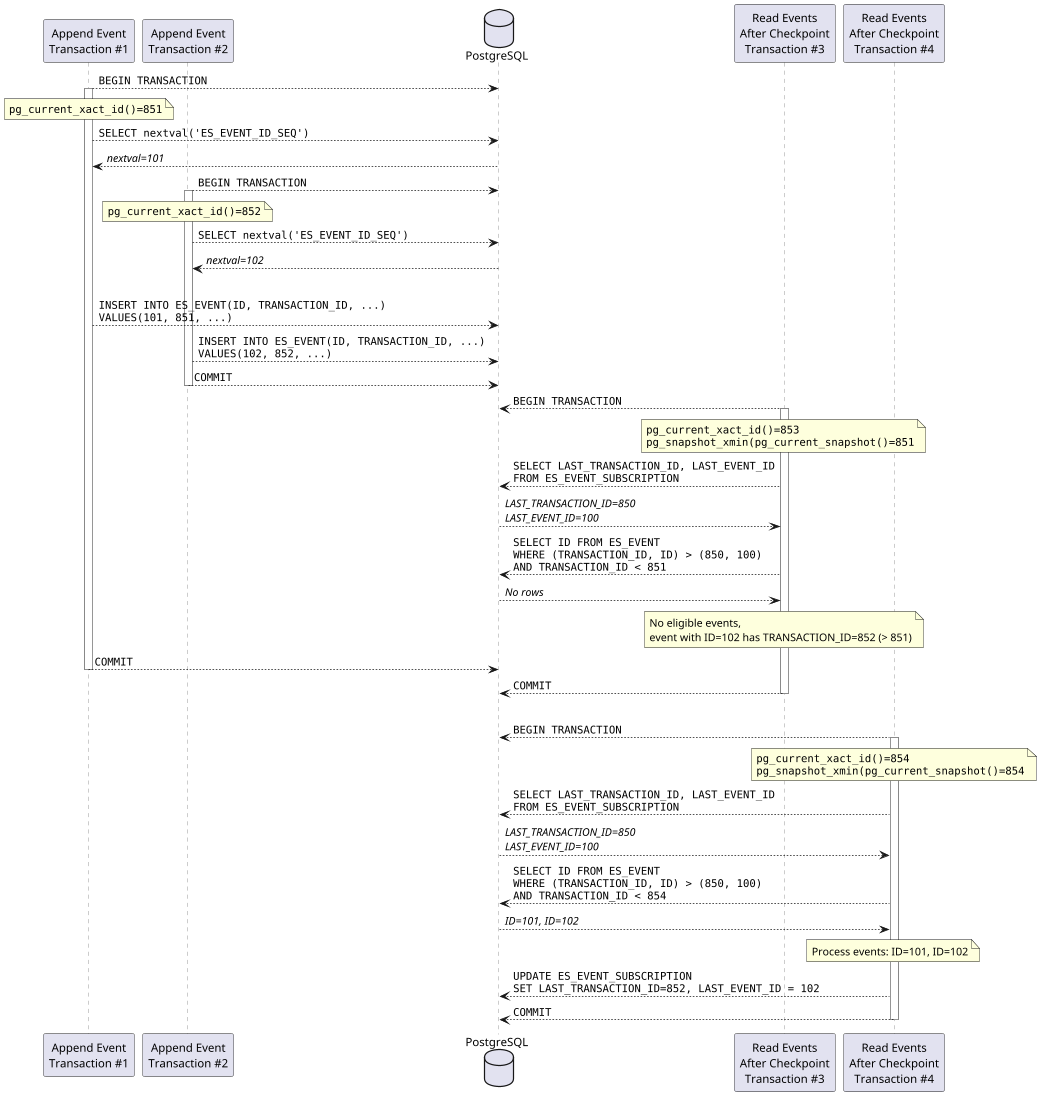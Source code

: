 @startuml

scale max 1024 width
scale max 1100 height

skinparam sequence {
  LifeLineBorderColor Grey
'  LifeLineBackgroundColor LightGrey
}

participant "Append Event\nTransaction #1" as tx1
participant "Append Event\nTransaction #2" as tx2
database "PostgreSQL" as db
participant "Read Events\nAfter Checkpoint\nTransaction #3" as tx3
participant "Read Events\nAfter Checkpoint\nTransaction #4" as tx4

tx1 --> db: ""BEGIN TRANSACTION""
activate tx1
note over tx1: ""pg_current_xact_id()=851""
tx1 --> db: ""SELECT nextval('ES_EVENT_ID_SEQ')""
db --> tx1: //nextval=101//
tx2 --> db: ""BEGIN TRANSACTION""
activate tx2
note over tx2: ""pg_current_xact_id()=852""
tx2 --> db: ""SELECT nextval('ES_EVENT_ID_SEQ')""
db --> tx2: //nextval=102//
|||
tx1 --> db: ""INSERT INTO ES_EVENT(ID, TRANSACTION_ID, ...)""\n""VALUES(101, 851, ...)""
tx2 --> db: ""INSERT INTO ES_EVENT(ID, TRANSACTION_ID, ...)""\n""VALUES(102, 852, ...)""
tx2 --> db: ""COMMIT""
deactivate tx2
tx3 --> db: ""BEGIN TRANSACTION""
activate tx3
note over tx3: ""pg_current_xact_id()=853""\n""pg_snapshot_xmin(pg_current_snapshot()=851""
tx3 --> db: ""SELECT LAST_TRANSACTION_ID, LAST_EVENT_ID""\n""FROM ES_EVENT_SUBSCRIPTION""
db --> tx3: //LAST_TRANSACTION_ID=850//\n//LAST_EVENT_ID=100//
tx3 --> db: ""SELECT ID FROM ES_EVENT""\n""WHERE (TRANSACTION_ID, ID) > (850, 100)""\n""AND TRANSACTION_ID < 851""
db --> tx3: //No rows//
note over tx3: No eligible events,\nevent with ID=102 has TRANSACTION_ID=852 (> 851)
tx1 --> db: ""COMMIT""
deactivate tx1
tx3 --> db: ""COMMIT""
deactivate tx3
|||
tx4 --> db: ""BEGIN TRANSACTION""
activate tx4
note over tx4: ""pg_current_xact_id()=854""\n""pg_snapshot_xmin(pg_current_snapshot()=854""
tx4 --> db: ""SELECT LAST_TRANSACTION_ID, LAST_EVENT_ID""\n""FROM ES_EVENT_SUBSCRIPTION""
db --> tx4: //LAST_TRANSACTION_ID=850//\n//LAST_EVENT_ID=100//
tx4 --> db: ""SELECT ID FROM ES_EVENT""\n""WHERE (TRANSACTION_ID, ID) > (850, 100)""\n""AND TRANSACTION_ID < 854""
db --> tx4: //ID=101, ID=102//
note over tx4: Process events: ID=101, ID=102
tx4 --> db: ""UPDATE ES_EVENT_SUBSCRIPTION""\n""SET LAST_TRANSACTION_ID=852, LAST_EVENT_ID = 102""
tx4 --> db: ""COMMIT""
deactivate tx4

@enduml
